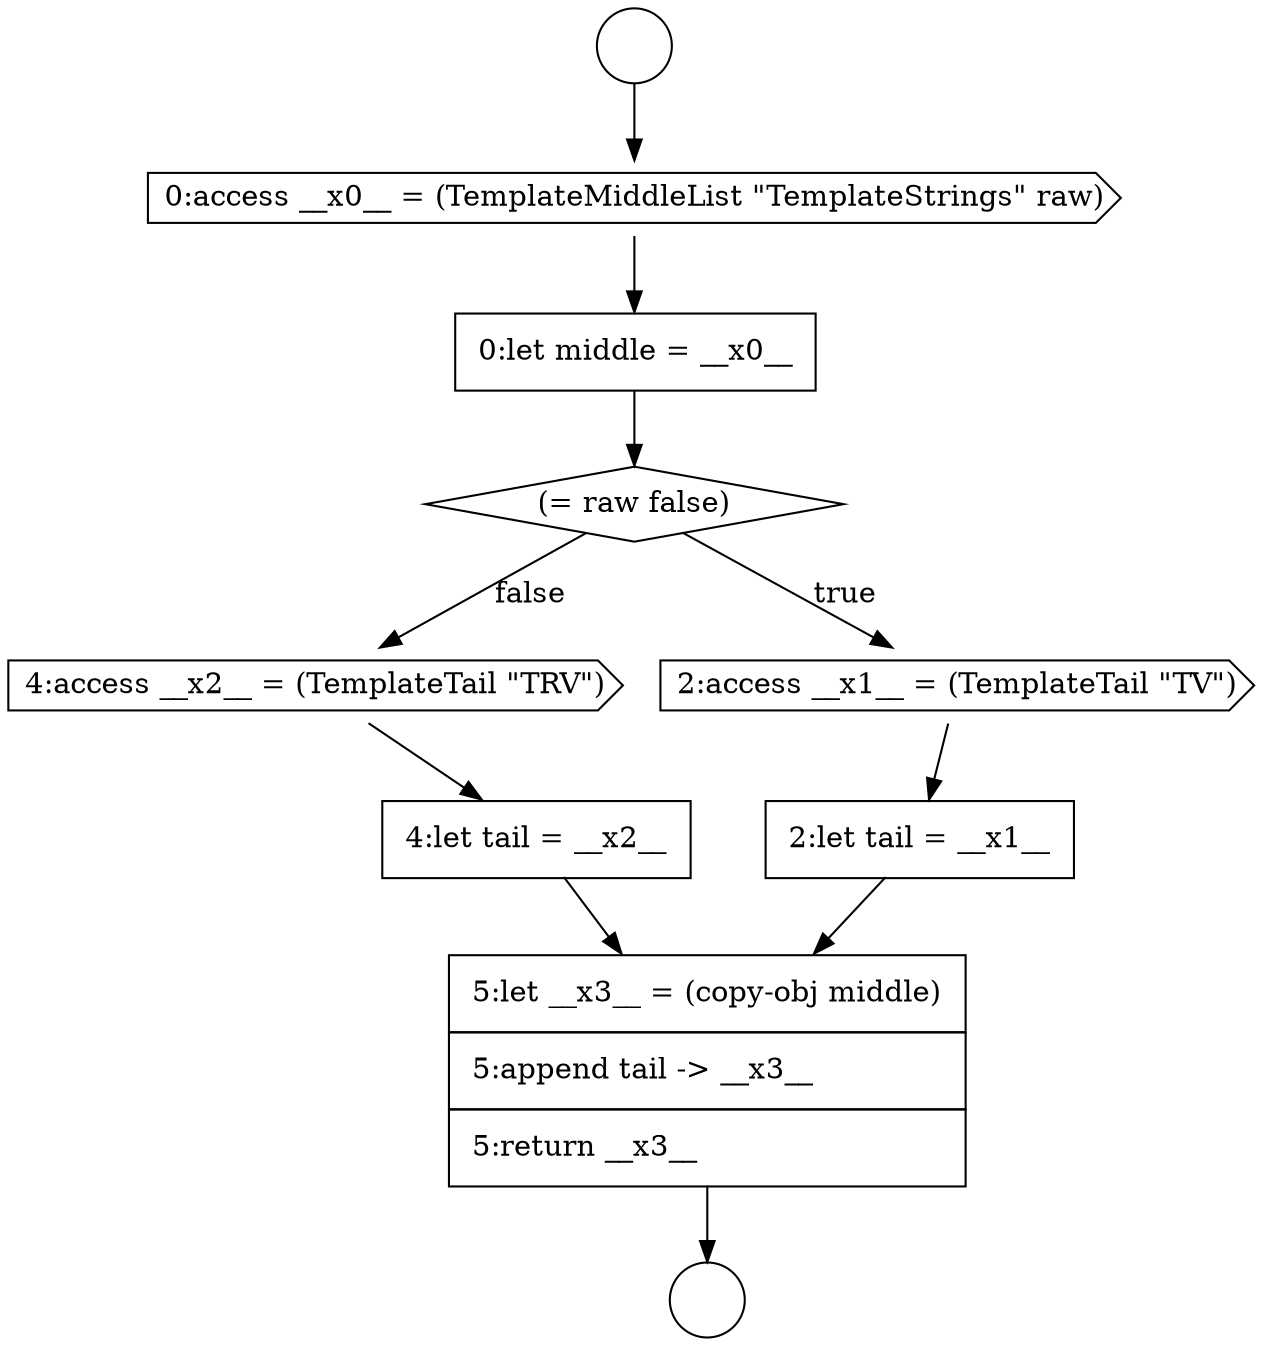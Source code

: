 digraph {
  node4156 [shape=circle label=" " color="black" fillcolor="white" style=filled]
  node4162 [shape=cds, label=<<font color="black">4:access __x2__ = (TemplateTail &quot;TRV&quot;)</font>> color="black" fillcolor="white" style=filled]
  node4160 [shape=cds, label=<<font color="black">2:access __x1__ = (TemplateTail &quot;TV&quot;)</font>> color="black" fillcolor="white" style=filled]
  node4155 [shape=circle label=" " color="black" fillcolor="white" style=filled]
  node4163 [shape=none, margin=0, label=<<font color="black">
    <table border="0" cellborder="1" cellspacing="0" cellpadding="10">
      <tr><td align="left">4:let tail = __x2__</td></tr>
    </table>
  </font>> color="black" fillcolor="white" style=filled]
  node4159 [shape=diamond, label=<<font color="black">(= raw false)</font>> color="black" fillcolor="white" style=filled]
  node4158 [shape=none, margin=0, label=<<font color="black">
    <table border="0" cellborder="1" cellspacing="0" cellpadding="10">
      <tr><td align="left">0:let middle = __x0__</td></tr>
    </table>
  </font>> color="black" fillcolor="white" style=filled]
  node4164 [shape=none, margin=0, label=<<font color="black">
    <table border="0" cellborder="1" cellspacing="0" cellpadding="10">
      <tr><td align="left">5:let __x3__ = (copy-obj middle)</td></tr>
      <tr><td align="left">5:append tail -&gt; __x3__</td></tr>
      <tr><td align="left">5:return __x3__</td></tr>
    </table>
  </font>> color="black" fillcolor="white" style=filled]
  node4157 [shape=cds, label=<<font color="black">0:access __x0__ = (TemplateMiddleList &quot;TemplateStrings&quot; raw)</font>> color="black" fillcolor="white" style=filled]
  node4161 [shape=none, margin=0, label=<<font color="black">
    <table border="0" cellborder="1" cellspacing="0" cellpadding="10">
      <tr><td align="left">2:let tail = __x1__</td></tr>
    </table>
  </font>> color="black" fillcolor="white" style=filled]
  node4159 -> node4160 [label=<<font color="black">true</font>> color="black"]
  node4159 -> node4162 [label=<<font color="black">false</font>> color="black"]
  node4163 -> node4164 [ color="black"]
  node4155 -> node4157 [ color="black"]
  node4158 -> node4159 [ color="black"]
  node4161 -> node4164 [ color="black"]
  node4160 -> node4161 [ color="black"]
  node4162 -> node4163 [ color="black"]
  node4164 -> node4156 [ color="black"]
  node4157 -> node4158 [ color="black"]
}
